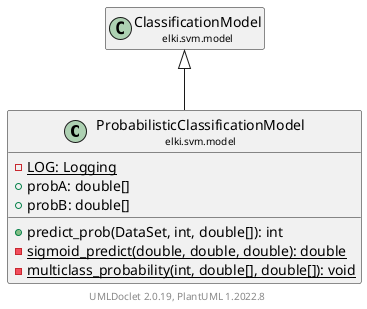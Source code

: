 @startuml
    remove .*\.(Instance|Par|Parameterizer|Factory)$
    set namespaceSeparator none
    hide empty fields
    hide empty methods

    class "<size:14>ProbabilisticClassificationModel\n<size:10>elki.svm.model" as elki.svm.model.ProbabilisticClassificationModel [[ProbabilisticClassificationModel.html]] {
        {static} -LOG: Logging
        +probA: double[]
        +probB: double[]
        +predict_prob(DataSet, int, double[]): int
        {static} -sigmoid_predict(double, double, double): double
        {static} -multiclass_probability(int, double[], double[]): void
    }

    class "<size:14>ClassificationModel\n<size:10>elki.svm.model" as elki.svm.model.ClassificationModel [[ClassificationModel.html]]

    elki.svm.model.ClassificationModel <|-- elki.svm.model.ProbabilisticClassificationModel

    center footer UMLDoclet 2.0.19, PlantUML 1.2022.8
@enduml
